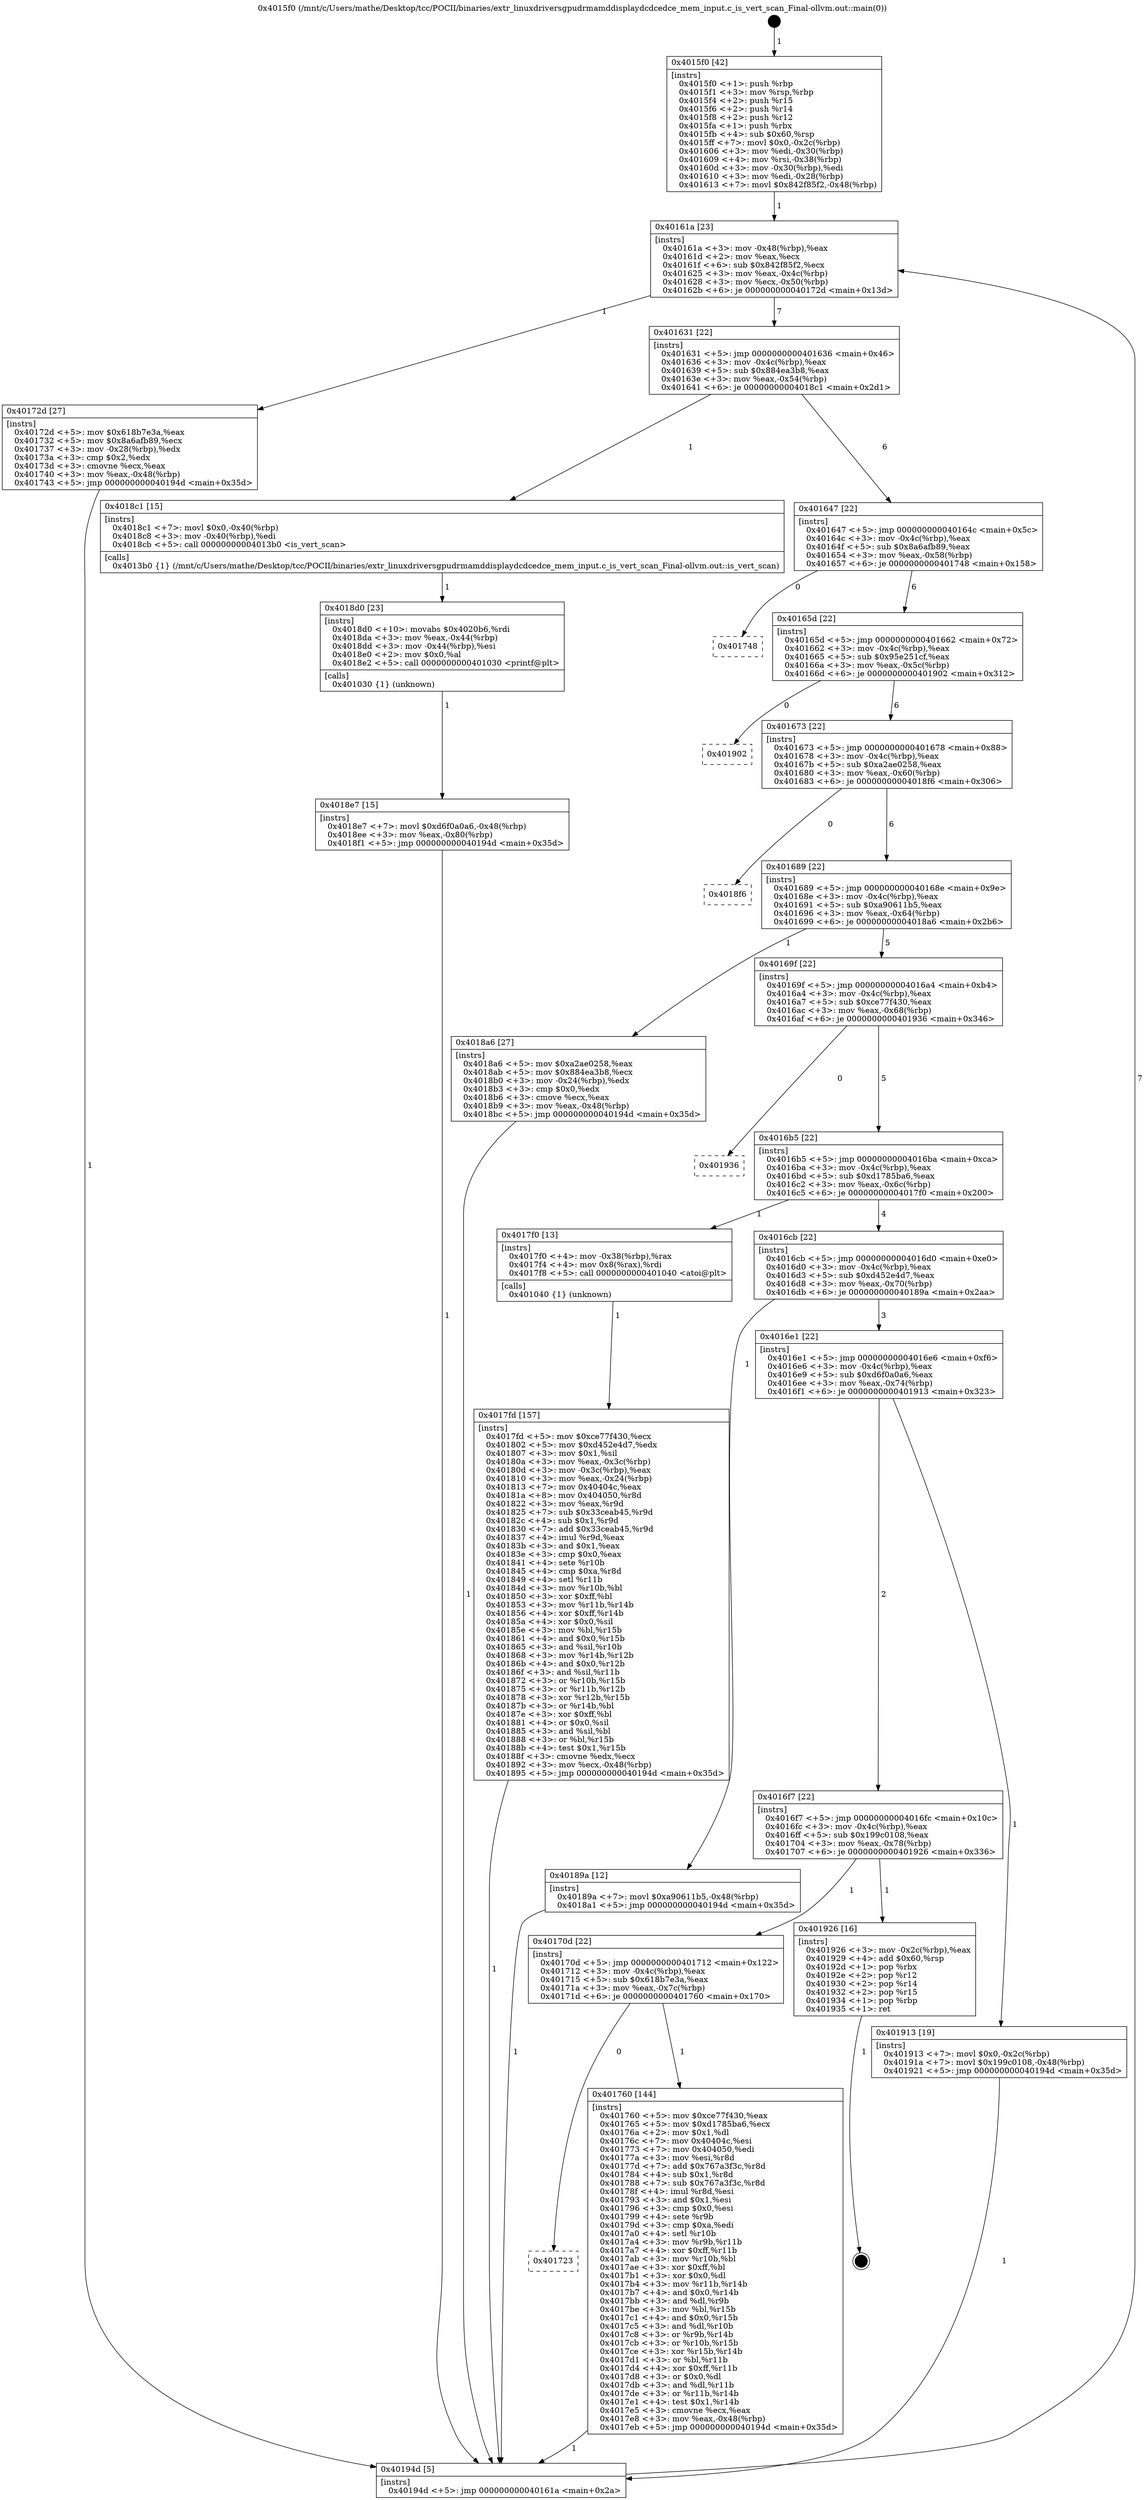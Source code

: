 digraph "0x4015f0" {
  label = "0x4015f0 (/mnt/c/Users/mathe/Desktop/tcc/POCII/binaries/extr_linuxdriversgpudrmamddisplaydcdcedce_mem_input.c_is_vert_scan_Final-ollvm.out::main(0))"
  labelloc = "t"
  node[shape=record]

  Entry [label="",width=0.3,height=0.3,shape=circle,fillcolor=black,style=filled]
  "0x40161a" [label="{
     0x40161a [23]\l
     | [instrs]\l
     &nbsp;&nbsp;0x40161a \<+3\>: mov -0x48(%rbp),%eax\l
     &nbsp;&nbsp;0x40161d \<+2\>: mov %eax,%ecx\l
     &nbsp;&nbsp;0x40161f \<+6\>: sub $0x842f85f2,%ecx\l
     &nbsp;&nbsp;0x401625 \<+3\>: mov %eax,-0x4c(%rbp)\l
     &nbsp;&nbsp;0x401628 \<+3\>: mov %ecx,-0x50(%rbp)\l
     &nbsp;&nbsp;0x40162b \<+6\>: je 000000000040172d \<main+0x13d\>\l
  }"]
  "0x40172d" [label="{
     0x40172d [27]\l
     | [instrs]\l
     &nbsp;&nbsp;0x40172d \<+5\>: mov $0x618b7e3a,%eax\l
     &nbsp;&nbsp;0x401732 \<+5\>: mov $0x8a6afb89,%ecx\l
     &nbsp;&nbsp;0x401737 \<+3\>: mov -0x28(%rbp),%edx\l
     &nbsp;&nbsp;0x40173a \<+3\>: cmp $0x2,%edx\l
     &nbsp;&nbsp;0x40173d \<+3\>: cmovne %ecx,%eax\l
     &nbsp;&nbsp;0x401740 \<+3\>: mov %eax,-0x48(%rbp)\l
     &nbsp;&nbsp;0x401743 \<+5\>: jmp 000000000040194d \<main+0x35d\>\l
  }"]
  "0x401631" [label="{
     0x401631 [22]\l
     | [instrs]\l
     &nbsp;&nbsp;0x401631 \<+5\>: jmp 0000000000401636 \<main+0x46\>\l
     &nbsp;&nbsp;0x401636 \<+3\>: mov -0x4c(%rbp),%eax\l
     &nbsp;&nbsp;0x401639 \<+5\>: sub $0x884ea3b8,%eax\l
     &nbsp;&nbsp;0x40163e \<+3\>: mov %eax,-0x54(%rbp)\l
     &nbsp;&nbsp;0x401641 \<+6\>: je 00000000004018c1 \<main+0x2d1\>\l
  }"]
  "0x40194d" [label="{
     0x40194d [5]\l
     | [instrs]\l
     &nbsp;&nbsp;0x40194d \<+5\>: jmp 000000000040161a \<main+0x2a\>\l
  }"]
  "0x4015f0" [label="{
     0x4015f0 [42]\l
     | [instrs]\l
     &nbsp;&nbsp;0x4015f0 \<+1\>: push %rbp\l
     &nbsp;&nbsp;0x4015f1 \<+3\>: mov %rsp,%rbp\l
     &nbsp;&nbsp;0x4015f4 \<+2\>: push %r15\l
     &nbsp;&nbsp;0x4015f6 \<+2\>: push %r14\l
     &nbsp;&nbsp;0x4015f8 \<+2\>: push %r12\l
     &nbsp;&nbsp;0x4015fa \<+1\>: push %rbx\l
     &nbsp;&nbsp;0x4015fb \<+4\>: sub $0x60,%rsp\l
     &nbsp;&nbsp;0x4015ff \<+7\>: movl $0x0,-0x2c(%rbp)\l
     &nbsp;&nbsp;0x401606 \<+3\>: mov %edi,-0x30(%rbp)\l
     &nbsp;&nbsp;0x401609 \<+4\>: mov %rsi,-0x38(%rbp)\l
     &nbsp;&nbsp;0x40160d \<+3\>: mov -0x30(%rbp),%edi\l
     &nbsp;&nbsp;0x401610 \<+3\>: mov %edi,-0x28(%rbp)\l
     &nbsp;&nbsp;0x401613 \<+7\>: movl $0x842f85f2,-0x48(%rbp)\l
  }"]
  Exit [label="",width=0.3,height=0.3,shape=circle,fillcolor=black,style=filled,peripheries=2]
  "0x4018c1" [label="{
     0x4018c1 [15]\l
     | [instrs]\l
     &nbsp;&nbsp;0x4018c1 \<+7\>: movl $0x0,-0x40(%rbp)\l
     &nbsp;&nbsp;0x4018c8 \<+3\>: mov -0x40(%rbp),%edi\l
     &nbsp;&nbsp;0x4018cb \<+5\>: call 00000000004013b0 \<is_vert_scan\>\l
     | [calls]\l
     &nbsp;&nbsp;0x4013b0 \{1\} (/mnt/c/Users/mathe/Desktop/tcc/POCII/binaries/extr_linuxdriversgpudrmamddisplaydcdcedce_mem_input.c_is_vert_scan_Final-ollvm.out::is_vert_scan)\l
  }"]
  "0x401647" [label="{
     0x401647 [22]\l
     | [instrs]\l
     &nbsp;&nbsp;0x401647 \<+5\>: jmp 000000000040164c \<main+0x5c\>\l
     &nbsp;&nbsp;0x40164c \<+3\>: mov -0x4c(%rbp),%eax\l
     &nbsp;&nbsp;0x40164f \<+5\>: sub $0x8a6afb89,%eax\l
     &nbsp;&nbsp;0x401654 \<+3\>: mov %eax,-0x58(%rbp)\l
     &nbsp;&nbsp;0x401657 \<+6\>: je 0000000000401748 \<main+0x158\>\l
  }"]
  "0x4018e7" [label="{
     0x4018e7 [15]\l
     | [instrs]\l
     &nbsp;&nbsp;0x4018e7 \<+7\>: movl $0xd6f0a0a6,-0x48(%rbp)\l
     &nbsp;&nbsp;0x4018ee \<+3\>: mov %eax,-0x80(%rbp)\l
     &nbsp;&nbsp;0x4018f1 \<+5\>: jmp 000000000040194d \<main+0x35d\>\l
  }"]
  "0x401748" [label="{
     0x401748\l
  }", style=dashed]
  "0x40165d" [label="{
     0x40165d [22]\l
     | [instrs]\l
     &nbsp;&nbsp;0x40165d \<+5\>: jmp 0000000000401662 \<main+0x72\>\l
     &nbsp;&nbsp;0x401662 \<+3\>: mov -0x4c(%rbp),%eax\l
     &nbsp;&nbsp;0x401665 \<+5\>: sub $0x95e251cf,%eax\l
     &nbsp;&nbsp;0x40166a \<+3\>: mov %eax,-0x5c(%rbp)\l
     &nbsp;&nbsp;0x40166d \<+6\>: je 0000000000401902 \<main+0x312\>\l
  }"]
  "0x4018d0" [label="{
     0x4018d0 [23]\l
     | [instrs]\l
     &nbsp;&nbsp;0x4018d0 \<+10\>: movabs $0x4020b6,%rdi\l
     &nbsp;&nbsp;0x4018da \<+3\>: mov %eax,-0x44(%rbp)\l
     &nbsp;&nbsp;0x4018dd \<+3\>: mov -0x44(%rbp),%esi\l
     &nbsp;&nbsp;0x4018e0 \<+2\>: mov $0x0,%al\l
     &nbsp;&nbsp;0x4018e2 \<+5\>: call 0000000000401030 \<printf@plt\>\l
     | [calls]\l
     &nbsp;&nbsp;0x401030 \{1\} (unknown)\l
  }"]
  "0x401902" [label="{
     0x401902\l
  }", style=dashed]
  "0x401673" [label="{
     0x401673 [22]\l
     | [instrs]\l
     &nbsp;&nbsp;0x401673 \<+5\>: jmp 0000000000401678 \<main+0x88\>\l
     &nbsp;&nbsp;0x401678 \<+3\>: mov -0x4c(%rbp),%eax\l
     &nbsp;&nbsp;0x40167b \<+5\>: sub $0xa2ae0258,%eax\l
     &nbsp;&nbsp;0x401680 \<+3\>: mov %eax,-0x60(%rbp)\l
     &nbsp;&nbsp;0x401683 \<+6\>: je 00000000004018f6 \<main+0x306\>\l
  }"]
  "0x4017fd" [label="{
     0x4017fd [157]\l
     | [instrs]\l
     &nbsp;&nbsp;0x4017fd \<+5\>: mov $0xce77f430,%ecx\l
     &nbsp;&nbsp;0x401802 \<+5\>: mov $0xd452e4d7,%edx\l
     &nbsp;&nbsp;0x401807 \<+3\>: mov $0x1,%sil\l
     &nbsp;&nbsp;0x40180a \<+3\>: mov %eax,-0x3c(%rbp)\l
     &nbsp;&nbsp;0x40180d \<+3\>: mov -0x3c(%rbp),%eax\l
     &nbsp;&nbsp;0x401810 \<+3\>: mov %eax,-0x24(%rbp)\l
     &nbsp;&nbsp;0x401813 \<+7\>: mov 0x40404c,%eax\l
     &nbsp;&nbsp;0x40181a \<+8\>: mov 0x404050,%r8d\l
     &nbsp;&nbsp;0x401822 \<+3\>: mov %eax,%r9d\l
     &nbsp;&nbsp;0x401825 \<+7\>: sub $0x33ceab45,%r9d\l
     &nbsp;&nbsp;0x40182c \<+4\>: sub $0x1,%r9d\l
     &nbsp;&nbsp;0x401830 \<+7\>: add $0x33ceab45,%r9d\l
     &nbsp;&nbsp;0x401837 \<+4\>: imul %r9d,%eax\l
     &nbsp;&nbsp;0x40183b \<+3\>: and $0x1,%eax\l
     &nbsp;&nbsp;0x40183e \<+3\>: cmp $0x0,%eax\l
     &nbsp;&nbsp;0x401841 \<+4\>: sete %r10b\l
     &nbsp;&nbsp;0x401845 \<+4\>: cmp $0xa,%r8d\l
     &nbsp;&nbsp;0x401849 \<+4\>: setl %r11b\l
     &nbsp;&nbsp;0x40184d \<+3\>: mov %r10b,%bl\l
     &nbsp;&nbsp;0x401850 \<+3\>: xor $0xff,%bl\l
     &nbsp;&nbsp;0x401853 \<+3\>: mov %r11b,%r14b\l
     &nbsp;&nbsp;0x401856 \<+4\>: xor $0xff,%r14b\l
     &nbsp;&nbsp;0x40185a \<+4\>: xor $0x0,%sil\l
     &nbsp;&nbsp;0x40185e \<+3\>: mov %bl,%r15b\l
     &nbsp;&nbsp;0x401861 \<+4\>: and $0x0,%r15b\l
     &nbsp;&nbsp;0x401865 \<+3\>: and %sil,%r10b\l
     &nbsp;&nbsp;0x401868 \<+3\>: mov %r14b,%r12b\l
     &nbsp;&nbsp;0x40186b \<+4\>: and $0x0,%r12b\l
     &nbsp;&nbsp;0x40186f \<+3\>: and %sil,%r11b\l
     &nbsp;&nbsp;0x401872 \<+3\>: or %r10b,%r15b\l
     &nbsp;&nbsp;0x401875 \<+3\>: or %r11b,%r12b\l
     &nbsp;&nbsp;0x401878 \<+3\>: xor %r12b,%r15b\l
     &nbsp;&nbsp;0x40187b \<+3\>: or %r14b,%bl\l
     &nbsp;&nbsp;0x40187e \<+3\>: xor $0xff,%bl\l
     &nbsp;&nbsp;0x401881 \<+4\>: or $0x0,%sil\l
     &nbsp;&nbsp;0x401885 \<+3\>: and %sil,%bl\l
     &nbsp;&nbsp;0x401888 \<+3\>: or %bl,%r15b\l
     &nbsp;&nbsp;0x40188b \<+4\>: test $0x1,%r15b\l
     &nbsp;&nbsp;0x40188f \<+3\>: cmovne %edx,%ecx\l
     &nbsp;&nbsp;0x401892 \<+3\>: mov %ecx,-0x48(%rbp)\l
     &nbsp;&nbsp;0x401895 \<+5\>: jmp 000000000040194d \<main+0x35d\>\l
  }"]
  "0x4018f6" [label="{
     0x4018f6\l
  }", style=dashed]
  "0x401689" [label="{
     0x401689 [22]\l
     | [instrs]\l
     &nbsp;&nbsp;0x401689 \<+5\>: jmp 000000000040168e \<main+0x9e\>\l
     &nbsp;&nbsp;0x40168e \<+3\>: mov -0x4c(%rbp),%eax\l
     &nbsp;&nbsp;0x401691 \<+5\>: sub $0xa90611b5,%eax\l
     &nbsp;&nbsp;0x401696 \<+3\>: mov %eax,-0x64(%rbp)\l
     &nbsp;&nbsp;0x401699 \<+6\>: je 00000000004018a6 \<main+0x2b6\>\l
  }"]
  "0x401723" [label="{
     0x401723\l
  }", style=dashed]
  "0x4018a6" [label="{
     0x4018a6 [27]\l
     | [instrs]\l
     &nbsp;&nbsp;0x4018a6 \<+5\>: mov $0xa2ae0258,%eax\l
     &nbsp;&nbsp;0x4018ab \<+5\>: mov $0x884ea3b8,%ecx\l
     &nbsp;&nbsp;0x4018b0 \<+3\>: mov -0x24(%rbp),%edx\l
     &nbsp;&nbsp;0x4018b3 \<+3\>: cmp $0x0,%edx\l
     &nbsp;&nbsp;0x4018b6 \<+3\>: cmove %ecx,%eax\l
     &nbsp;&nbsp;0x4018b9 \<+3\>: mov %eax,-0x48(%rbp)\l
     &nbsp;&nbsp;0x4018bc \<+5\>: jmp 000000000040194d \<main+0x35d\>\l
  }"]
  "0x40169f" [label="{
     0x40169f [22]\l
     | [instrs]\l
     &nbsp;&nbsp;0x40169f \<+5\>: jmp 00000000004016a4 \<main+0xb4\>\l
     &nbsp;&nbsp;0x4016a4 \<+3\>: mov -0x4c(%rbp),%eax\l
     &nbsp;&nbsp;0x4016a7 \<+5\>: sub $0xce77f430,%eax\l
     &nbsp;&nbsp;0x4016ac \<+3\>: mov %eax,-0x68(%rbp)\l
     &nbsp;&nbsp;0x4016af \<+6\>: je 0000000000401936 \<main+0x346\>\l
  }"]
  "0x401760" [label="{
     0x401760 [144]\l
     | [instrs]\l
     &nbsp;&nbsp;0x401760 \<+5\>: mov $0xce77f430,%eax\l
     &nbsp;&nbsp;0x401765 \<+5\>: mov $0xd1785ba6,%ecx\l
     &nbsp;&nbsp;0x40176a \<+2\>: mov $0x1,%dl\l
     &nbsp;&nbsp;0x40176c \<+7\>: mov 0x40404c,%esi\l
     &nbsp;&nbsp;0x401773 \<+7\>: mov 0x404050,%edi\l
     &nbsp;&nbsp;0x40177a \<+3\>: mov %esi,%r8d\l
     &nbsp;&nbsp;0x40177d \<+7\>: add $0x767a3f3c,%r8d\l
     &nbsp;&nbsp;0x401784 \<+4\>: sub $0x1,%r8d\l
     &nbsp;&nbsp;0x401788 \<+7\>: sub $0x767a3f3c,%r8d\l
     &nbsp;&nbsp;0x40178f \<+4\>: imul %r8d,%esi\l
     &nbsp;&nbsp;0x401793 \<+3\>: and $0x1,%esi\l
     &nbsp;&nbsp;0x401796 \<+3\>: cmp $0x0,%esi\l
     &nbsp;&nbsp;0x401799 \<+4\>: sete %r9b\l
     &nbsp;&nbsp;0x40179d \<+3\>: cmp $0xa,%edi\l
     &nbsp;&nbsp;0x4017a0 \<+4\>: setl %r10b\l
     &nbsp;&nbsp;0x4017a4 \<+3\>: mov %r9b,%r11b\l
     &nbsp;&nbsp;0x4017a7 \<+4\>: xor $0xff,%r11b\l
     &nbsp;&nbsp;0x4017ab \<+3\>: mov %r10b,%bl\l
     &nbsp;&nbsp;0x4017ae \<+3\>: xor $0xff,%bl\l
     &nbsp;&nbsp;0x4017b1 \<+3\>: xor $0x0,%dl\l
     &nbsp;&nbsp;0x4017b4 \<+3\>: mov %r11b,%r14b\l
     &nbsp;&nbsp;0x4017b7 \<+4\>: and $0x0,%r14b\l
     &nbsp;&nbsp;0x4017bb \<+3\>: and %dl,%r9b\l
     &nbsp;&nbsp;0x4017be \<+3\>: mov %bl,%r15b\l
     &nbsp;&nbsp;0x4017c1 \<+4\>: and $0x0,%r15b\l
     &nbsp;&nbsp;0x4017c5 \<+3\>: and %dl,%r10b\l
     &nbsp;&nbsp;0x4017c8 \<+3\>: or %r9b,%r14b\l
     &nbsp;&nbsp;0x4017cb \<+3\>: or %r10b,%r15b\l
     &nbsp;&nbsp;0x4017ce \<+3\>: xor %r15b,%r14b\l
     &nbsp;&nbsp;0x4017d1 \<+3\>: or %bl,%r11b\l
     &nbsp;&nbsp;0x4017d4 \<+4\>: xor $0xff,%r11b\l
     &nbsp;&nbsp;0x4017d8 \<+3\>: or $0x0,%dl\l
     &nbsp;&nbsp;0x4017db \<+3\>: and %dl,%r11b\l
     &nbsp;&nbsp;0x4017de \<+3\>: or %r11b,%r14b\l
     &nbsp;&nbsp;0x4017e1 \<+4\>: test $0x1,%r14b\l
     &nbsp;&nbsp;0x4017e5 \<+3\>: cmovne %ecx,%eax\l
     &nbsp;&nbsp;0x4017e8 \<+3\>: mov %eax,-0x48(%rbp)\l
     &nbsp;&nbsp;0x4017eb \<+5\>: jmp 000000000040194d \<main+0x35d\>\l
  }"]
  "0x401936" [label="{
     0x401936\l
  }", style=dashed]
  "0x4016b5" [label="{
     0x4016b5 [22]\l
     | [instrs]\l
     &nbsp;&nbsp;0x4016b5 \<+5\>: jmp 00000000004016ba \<main+0xca\>\l
     &nbsp;&nbsp;0x4016ba \<+3\>: mov -0x4c(%rbp),%eax\l
     &nbsp;&nbsp;0x4016bd \<+5\>: sub $0xd1785ba6,%eax\l
     &nbsp;&nbsp;0x4016c2 \<+3\>: mov %eax,-0x6c(%rbp)\l
     &nbsp;&nbsp;0x4016c5 \<+6\>: je 00000000004017f0 \<main+0x200\>\l
  }"]
  "0x40170d" [label="{
     0x40170d [22]\l
     | [instrs]\l
     &nbsp;&nbsp;0x40170d \<+5\>: jmp 0000000000401712 \<main+0x122\>\l
     &nbsp;&nbsp;0x401712 \<+3\>: mov -0x4c(%rbp),%eax\l
     &nbsp;&nbsp;0x401715 \<+5\>: sub $0x618b7e3a,%eax\l
     &nbsp;&nbsp;0x40171a \<+3\>: mov %eax,-0x7c(%rbp)\l
     &nbsp;&nbsp;0x40171d \<+6\>: je 0000000000401760 \<main+0x170\>\l
  }"]
  "0x4017f0" [label="{
     0x4017f0 [13]\l
     | [instrs]\l
     &nbsp;&nbsp;0x4017f0 \<+4\>: mov -0x38(%rbp),%rax\l
     &nbsp;&nbsp;0x4017f4 \<+4\>: mov 0x8(%rax),%rdi\l
     &nbsp;&nbsp;0x4017f8 \<+5\>: call 0000000000401040 \<atoi@plt\>\l
     | [calls]\l
     &nbsp;&nbsp;0x401040 \{1\} (unknown)\l
  }"]
  "0x4016cb" [label="{
     0x4016cb [22]\l
     | [instrs]\l
     &nbsp;&nbsp;0x4016cb \<+5\>: jmp 00000000004016d0 \<main+0xe0\>\l
     &nbsp;&nbsp;0x4016d0 \<+3\>: mov -0x4c(%rbp),%eax\l
     &nbsp;&nbsp;0x4016d3 \<+5\>: sub $0xd452e4d7,%eax\l
     &nbsp;&nbsp;0x4016d8 \<+3\>: mov %eax,-0x70(%rbp)\l
     &nbsp;&nbsp;0x4016db \<+6\>: je 000000000040189a \<main+0x2aa\>\l
  }"]
  "0x401926" [label="{
     0x401926 [16]\l
     | [instrs]\l
     &nbsp;&nbsp;0x401926 \<+3\>: mov -0x2c(%rbp),%eax\l
     &nbsp;&nbsp;0x401929 \<+4\>: add $0x60,%rsp\l
     &nbsp;&nbsp;0x40192d \<+1\>: pop %rbx\l
     &nbsp;&nbsp;0x40192e \<+2\>: pop %r12\l
     &nbsp;&nbsp;0x401930 \<+2\>: pop %r14\l
     &nbsp;&nbsp;0x401932 \<+2\>: pop %r15\l
     &nbsp;&nbsp;0x401934 \<+1\>: pop %rbp\l
     &nbsp;&nbsp;0x401935 \<+1\>: ret\l
  }"]
  "0x40189a" [label="{
     0x40189a [12]\l
     | [instrs]\l
     &nbsp;&nbsp;0x40189a \<+7\>: movl $0xa90611b5,-0x48(%rbp)\l
     &nbsp;&nbsp;0x4018a1 \<+5\>: jmp 000000000040194d \<main+0x35d\>\l
  }"]
  "0x4016e1" [label="{
     0x4016e1 [22]\l
     | [instrs]\l
     &nbsp;&nbsp;0x4016e1 \<+5\>: jmp 00000000004016e6 \<main+0xf6\>\l
     &nbsp;&nbsp;0x4016e6 \<+3\>: mov -0x4c(%rbp),%eax\l
     &nbsp;&nbsp;0x4016e9 \<+5\>: sub $0xd6f0a0a6,%eax\l
     &nbsp;&nbsp;0x4016ee \<+3\>: mov %eax,-0x74(%rbp)\l
     &nbsp;&nbsp;0x4016f1 \<+6\>: je 0000000000401913 \<main+0x323\>\l
  }"]
  "0x4016f7" [label="{
     0x4016f7 [22]\l
     | [instrs]\l
     &nbsp;&nbsp;0x4016f7 \<+5\>: jmp 00000000004016fc \<main+0x10c\>\l
     &nbsp;&nbsp;0x4016fc \<+3\>: mov -0x4c(%rbp),%eax\l
     &nbsp;&nbsp;0x4016ff \<+5\>: sub $0x199c0108,%eax\l
     &nbsp;&nbsp;0x401704 \<+3\>: mov %eax,-0x78(%rbp)\l
     &nbsp;&nbsp;0x401707 \<+6\>: je 0000000000401926 \<main+0x336\>\l
  }"]
  "0x401913" [label="{
     0x401913 [19]\l
     | [instrs]\l
     &nbsp;&nbsp;0x401913 \<+7\>: movl $0x0,-0x2c(%rbp)\l
     &nbsp;&nbsp;0x40191a \<+7\>: movl $0x199c0108,-0x48(%rbp)\l
     &nbsp;&nbsp;0x401921 \<+5\>: jmp 000000000040194d \<main+0x35d\>\l
  }"]
  Entry -> "0x4015f0" [label=" 1"]
  "0x40161a" -> "0x40172d" [label=" 1"]
  "0x40161a" -> "0x401631" [label=" 7"]
  "0x40172d" -> "0x40194d" [label=" 1"]
  "0x4015f0" -> "0x40161a" [label=" 1"]
  "0x40194d" -> "0x40161a" [label=" 7"]
  "0x401926" -> Exit [label=" 1"]
  "0x401631" -> "0x4018c1" [label=" 1"]
  "0x401631" -> "0x401647" [label=" 6"]
  "0x401913" -> "0x40194d" [label=" 1"]
  "0x401647" -> "0x401748" [label=" 0"]
  "0x401647" -> "0x40165d" [label=" 6"]
  "0x4018e7" -> "0x40194d" [label=" 1"]
  "0x40165d" -> "0x401902" [label=" 0"]
  "0x40165d" -> "0x401673" [label=" 6"]
  "0x4018d0" -> "0x4018e7" [label=" 1"]
  "0x401673" -> "0x4018f6" [label=" 0"]
  "0x401673" -> "0x401689" [label=" 6"]
  "0x4018c1" -> "0x4018d0" [label=" 1"]
  "0x401689" -> "0x4018a6" [label=" 1"]
  "0x401689" -> "0x40169f" [label=" 5"]
  "0x4018a6" -> "0x40194d" [label=" 1"]
  "0x40169f" -> "0x401936" [label=" 0"]
  "0x40169f" -> "0x4016b5" [label=" 5"]
  "0x40189a" -> "0x40194d" [label=" 1"]
  "0x4016b5" -> "0x4017f0" [label=" 1"]
  "0x4016b5" -> "0x4016cb" [label=" 4"]
  "0x4017f0" -> "0x4017fd" [label=" 1"]
  "0x4016cb" -> "0x40189a" [label=" 1"]
  "0x4016cb" -> "0x4016e1" [label=" 3"]
  "0x401760" -> "0x40194d" [label=" 1"]
  "0x4016e1" -> "0x401913" [label=" 1"]
  "0x4016e1" -> "0x4016f7" [label=" 2"]
  "0x40170d" -> "0x401723" [label=" 0"]
  "0x4016f7" -> "0x401926" [label=" 1"]
  "0x4016f7" -> "0x40170d" [label=" 1"]
  "0x4017fd" -> "0x40194d" [label=" 1"]
  "0x40170d" -> "0x401760" [label=" 1"]
}
